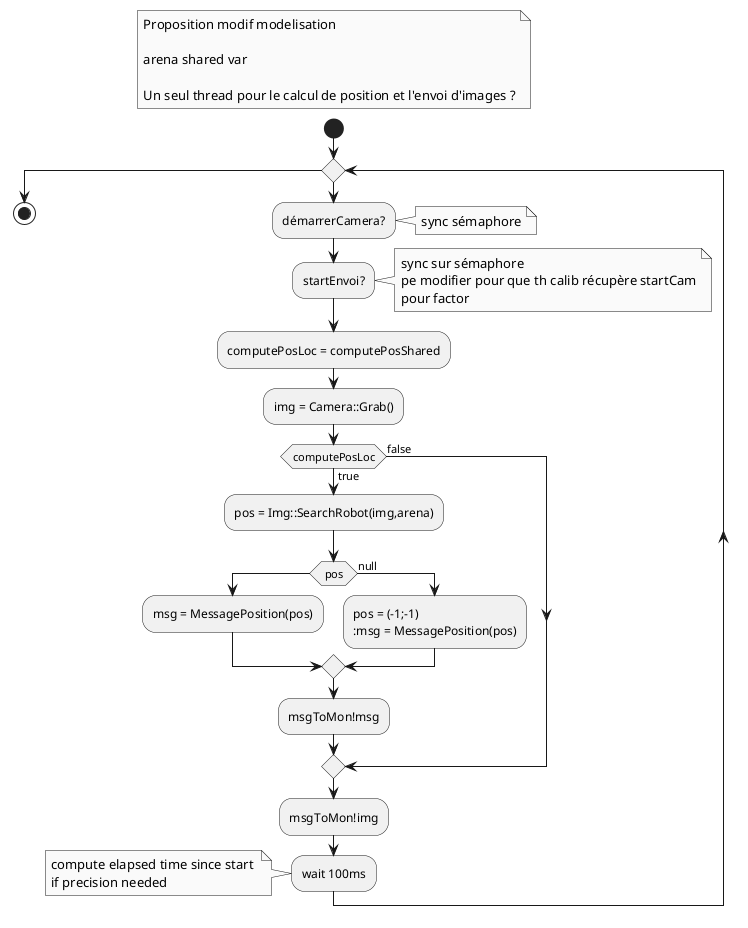 @startuml th_get_image_mod

skinparam monochrome true

floating note left  
    Proposition modif modelisation

    arena shared var 

    Un seul thread pour le calcul de position et l'envoi d'images ?
end note

start

while ( )

    :démarrerCamera?;
    note right: sync sémaphore
    
    :startEnvoi?;
    note right 
        sync sur sémaphore 
        pe modifier pour que th calib récupère startCam
        pour factor
    end note

    :computePosLoc = computePosShared;

    
    :img = Camera::Grab();

    if (computePosLoc) then (true)
        'partition computePos {
            :pos = Img::SearchRobot(img,arena);
            if (pos) then 
                :msg = MessagePosition(pos);
            else (null)
                :pos = (-1;-1)
                :msg = MessagePosition(pos);
            endif
            :msgToMon!msg;
        '}
    else (false)

    endif

    :msgToMon!img;   

    :wait 100ms; 
    note
        compute elapsed time since start 
        if precision needed
    end note
endwhile

stop

@enduml